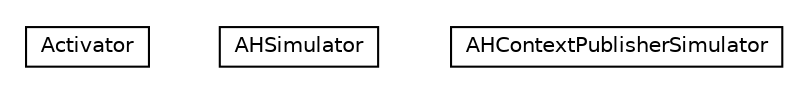 #!/usr/local/bin/dot
#
# Class diagram 
# Generated by UMLGraph version R5_6-24-gf6e263 (http://www.umlgraph.org/)
#

digraph G {
	edge [fontname="Helvetica",fontsize=10,labelfontname="Helvetica",labelfontsize=10];
	node [fontname="Helvetica",fontsize=10,shape=plaintext];
	nodesep=0.25;
	ranksep=0.5;
	// org.universAAL.lddi.hw.simulator.activityhub.Activator
	c1204693 [label=<<table title="org.universAAL.lddi.hw.simulator.activityhub.Activator" border="0" cellborder="1" cellspacing="0" cellpadding="2" port="p" href="./Activator.html">
		<tr><td><table border="0" cellspacing="0" cellpadding="1">
<tr><td align="center" balign="center"> Activator </td></tr>
		</table></td></tr>
		</table>>, URL="./Activator.html", fontname="Helvetica", fontcolor="black", fontsize=10.0];
	// org.universAAL.lddi.hw.simulator.activityhub.AHSimulator
	c1204694 [label=<<table title="org.universAAL.lddi.hw.simulator.activityhub.AHSimulator" border="0" cellborder="1" cellspacing="0" cellpadding="2" port="p" href="./AHSimulator.html">
		<tr><td><table border="0" cellspacing="0" cellpadding="1">
<tr><td align="center" balign="center"> AHSimulator </td></tr>
		</table></td></tr>
		</table>>, URL="./AHSimulator.html", fontname="Helvetica", fontcolor="black", fontsize=10.0];
	// org.universAAL.lddi.hw.simulator.activityhub.AHContextPublisherSimulator
	c1204695 [label=<<table title="org.universAAL.lddi.hw.simulator.activityhub.AHContextPublisherSimulator" border="0" cellborder="1" cellspacing="0" cellpadding="2" port="p" href="./AHContextPublisherSimulator.html">
		<tr><td><table border="0" cellspacing="0" cellpadding="1">
<tr><td align="center" balign="center"> AHContextPublisherSimulator </td></tr>
		</table></td></tr>
		</table>>, URL="./AHContextPublisherSimulator.html", fontname="Helvetica", fontcolor="black", fontsize=10.0];
}

